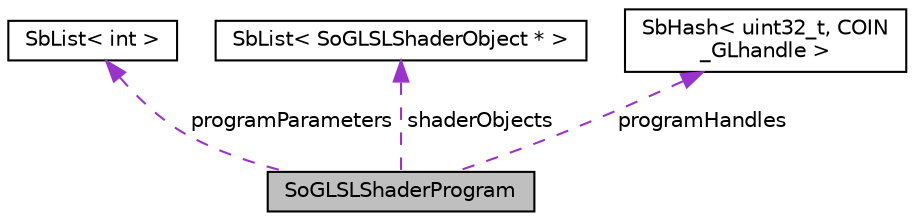 digraph "SoGLSLShaderProgram"
{
 // LATEX_PDF_SIZE
  edge [fontname="Helvetica",fontsize="10",labelfontname="Helvetica",labelfontsize="10"];
  node [fontname="Helvetica",fontsize="10",shape=record];
  Node1 [label="SoGLSLShaderProgram",height=0.2,width=0.4,color="black", fillcolor="grey75", style="filled", fontcolor="black",tooltip=" "];
  Node2 -> Node1 [dir="back",color="darkorchid3",fontsize="10",style="dashed",label=" programParameters" ,fontname="Helvetica"];
  Node2 [label="SbList\< int \>",height=0.2,width=0.4,color="black", fillcolor="white", style="filled",URL="$classSbList.html",tooltip=" "];
  Node3 -> Node1 [dir="back",color="darkorchid3",fontsize="10",style="dashed",label=" shaderObjects" ,fontname="Helvetica"];
  Node3 [label="SbList\< SoGLSLShaderObject * \>",height=0.2,width=0.4,color="black", fillcolor="white", style="filled",URL="$classSbList.html",tooltip=" "];
  Node4 -> Node1 [dir="back",color="darkorchid3",fontsize="10",style="dashed",label=" programHandles" ,fontname="Helvetica"];
  Node4 [label="SbHash\< uint32_t, COIN\l_GLhandle \>",height=0.2,width=0.4,color="black", fillcolor="white", style="filled",URL="$classSbHash.html",tooltip=" "];
}
